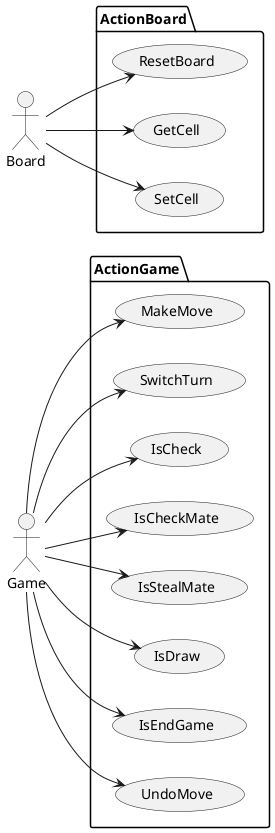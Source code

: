 @startuml useCaseDiagram
left to right direction
actor Game
package ActionGame {
    usecase MakeMove as makeMove
    usecase SwitchTurn as switchTurn
    usecase IsCheck as isCheck
    usecase IsCheckMate as isCheckMate
    usecase IsStealMate as isStealMate
    usecase IsDraw as isDraw
    usecase IsEndGame as isEndGame
    usecase UndoMove as undoMove
}
Game --> makeMove
Game --> switchTurn
Game --> isCheck
Game --> isCheckMate
Game --> isStealMate
Game --> isDraw
Game --> isEndGame
Game --> undoMove
actor Board
package ActionBoard {
    usecase ResetBoard as resetBoard
    usecase GetCell as getCell
    usecase SetCell as setCell
}
Board --> resetBoard
Board --> getCell
Board --> setCell
@enduml